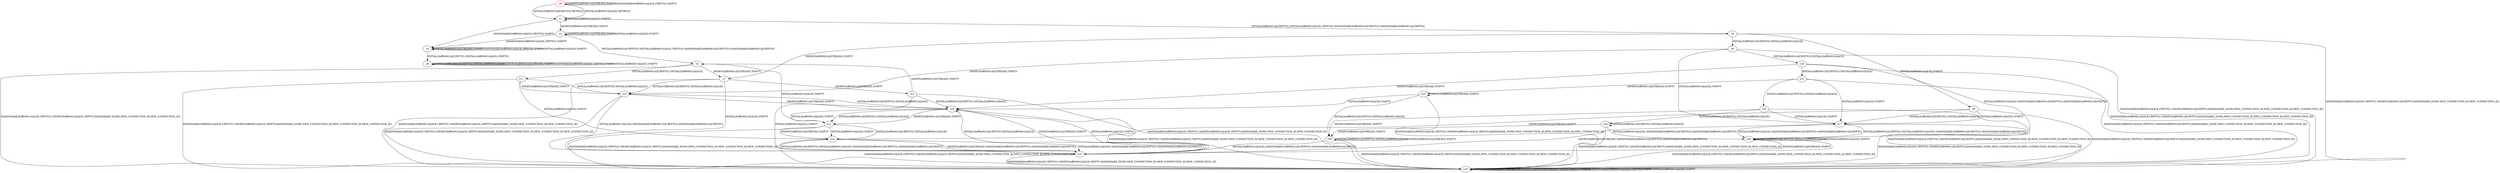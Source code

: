 digraph G {
label=""
s0 [color="red"]
s1
s2
s3
s4
s5
s6
s7
s8
s9
s10
s11
s12
s13
s14
s15
s16
s17
s18
s19
s20
s21
s22
s23
s24
s25
s0 [label="s0"];
s0 -> s1[label=<<table border="0" cellpadding="1" cellspacing="0"><tr><td>INITIAL(0xff00001d)[CRYPTO]</td><td>/</td><td>RETRY()[]</td></tr></table>>]
s0 -> s0[label=<<table border="0" cellpadding="1" cellspacing="0"><tr><td>SHORT(0xff00001d)[STREAM]</td><td>/</td><td>EMPTY</td></tr></table>>]
s0 -> s0[label=<<table border="0" cellpadding="1" cellspacing="0"><tr><td>HANDSHAKE(0xff00001d)[ACK,CRYPTO]</td><td>/</td><td>EMPTY</td></tr></table>>]
s0 -> s1[label=<<table border="0" cellpadding="1" cellspacing="0"><tr><td>INITIAL(0xff00001d)[ACK]</td><td>/</td><td>RETRY()[]</td></tr></table>>]
s1 [label="s1"];
s1 -> s4[label=<<table border="0" cellpadding="1" cellspacing="0"><tr><td>INITIAL(0xff00001d)[CRYPTO]</td><td>/</td><td>INITIAL(0xff00001d)[ACK,CRYPTO]+HANDSHAKE(0xff00001d)[CRYPTO]+HANDSHAKE(0xff00001d)[CRYPTO]</td></tr></table>>]
s1 -> s2[label=<<table border="0" cellpadding="1" cellspacing="0"><tr><td>SHORT(0xff00001d)[STREAM]</td><td>/</td><td>EMPTY</td></tr></table>>]
s1 -> s3[label=<<table border="0" cellpadding="1" cellspacing="0"><tr><td>HANDSHAKE(0xff00001d)[ACK,CRYPTO]</td><td>/</td><td>EMPTY</td></tr></table>>]
s1 -> s1[label=<<table border="0" cellpadding="1" cellspacing="0"><tr><td>INITIAL(0xff00001d)[ACK]</td><td>/</td><td>EMPTY</td></tr></table>>]
s2 [label="s2"];
s2 -> s5[label=<<table border="0" cellpadding="1" cellspacing="0"><tr><td>INITIAL(0xff00001d)[CRYPTO]</td><td>/</td><td>INITIAL(0xff00001d)[ACK,CRYPTO]+HANDSHAKE(0xff00001d)[CRYPTO]+HANDSHAKE(0xff00001d)[CRYPTO]</td></tr></table>>]
s2 -> s2[label=<<table border="0" cellpadding="1" cellspacing="0"><tr><td>SHORT(0xff00001d)[STREAM]</td><td>/</td><td>EMPTY</td></tr></table>>]
s2 -> s3[label=<<table border="0" cellpadding="1" cellspacing="0"><tr><td>HANDSHAKE(0xff00001d)[ACK,CRYPTO]</td><td>/</td><td>EMPTY</td></tr></table>>]
s2 -> s2[label=<<table border="0" cellpadding="1" cellspacing="0"><tr><td>INITIAL(0xff00001d)[ACK]</td><td>/</td><td>EMPTY</td></tr></table>>]
s3 [label="s3"];
s3 -> s6[label=<<table border="0" cellpadding="1" cellspacing="0"><tr><td>INITIAL(0xff00001d)[CRYPTO]</td><td>/</td><td>INITIAL(0xff00001d)[ACK,CRYPTO]</td></tr></table>>]
s3 -> s3[label=<<table border="0" cellpadding="1" cellspacing="0"><tr><td>SHORT(0xff00001d)[STREAM]</td><td>/</td><td>EMPTY</td></tr></table>>]
s3 -> s3[label=<<table border="0" cellpadding="1" cellspacing="0"><tr><td>HANDSHAKE(0xff00001d)[ACK,CRYPTO]</td><td>/</td><td>EMPTY</td></tr></table>>]
s3 -> s3[label=<<table border="0" cellpadding="1" cellspacing="0"><tr><td>INITIAL(0xff00001d)[ACK]</td><td>/</td><td>EMPTY</td></tr></table>>]
s4 [label="s4"];
s4 -> s9[label=<<table border="0" cellpadding="1" cellspacing="0"><tr><td>INITIAL(0xff00001d)[CRYPTO]</td><td>/</td><td>INITIAL(0xff00001d)[ACK]</td></tr></table>>]
s4 -> s7[label=<<table border="0" cellpadding="1" cellspacing="0"><tr><td>SHORT(0xff00001d)[STREAM]</td><td>/</td><td>EMPTY</td></tr></table>>]
s4 -> s10[label=<<table border="0" cellpadding="1" cellspacing="0"><tr><td>HANDSHAKE(0xff00001d)[ACK,CRYPTO]</td><td>/</td><td>SHORT(0xff00001d)[CRYPTO,HANDSHAKE_DONE,NEW_CONNECTION_ID,NEW_CONNECTION_ID]</td></tr></table>>]
s4 -> s8[label=<<table border="0" cellpadding="1" cellspacing="0"><tr><td>INITIAL(0xff00001d)[ACK]</td><td>/</td><td>EMPTY</td></tr></table>>]
s5 [label="s5"];
s5 -> s11[label=<<table border="0" cellpadding="1" cellspacing="0"><tr><td>INITIAL(0xff00001d)[CRYPTO]</td><td>/</td><td>INITIAL(0xff00001d)[ACK]</td></tr></table>>]
s5 -> s7[label=<<table border="0" cellpadding="1" cellspacing="0"><tr><td>SHORT(0xff00001d)[STREAM]</td><td>/</td><td>EMPTY</td></tr></table>>]
s5 -> s10[label=<<table border="0" cellpadding="1" cellspacing="0"><tr><td>HANDSHAKE(0xff00001d)[ACK,CRYPTO]</td><td>/</td><td>SHORT(0xff00001d)[ACK,CRYPTO,HANDSHAKE_DONE,NEW_CONNECTION_ID,NEW_CONNECTION_ID]</td></tr></table>>]
s5 -> s12[label=<<table border="0" cellpadding="1" cellspacing="0"><tr><td>INITIAL(0xff00001d)[ACK]</td><td>/</td><td>EMPTY</td></tr></table>>]
s6 [label="s6"];
s6 -> s6[label=<<table border="0" cellpadding="1" cellspacing="0"><tr><td>INITIAL(0xff00001d)[CRYPTO]</td><td>/</td><td>INITIAL(0xff00001d)[ACK]</td></tr></table>>]
s6 -> s6[label=<<table border="0" cellpadding="1" cellspacing="0"><tr><td>SHORT(0xff00001d)[STREAM]</td><td>/</td><td>EMPTY</td></tr></table>>]
s6 -> s6[label=<<table border="0" cellpadding="1" cellspacing="0"><tr><td>HANDSHAKE(0xff00001d)[ACK,CRYPTO]</td><td>/</td><td>EMPTY</td></tr></table>>]
s6 -> s6[label=<<table border="0" cellpadding="1" cellspacing="0"><tr><td>INITIAL(0xff00001d)[ACK]</td><td>/</td><td>EMPTY</td></tr></table>>]
s7 [label="s7"];
s7 -> s15[label=<<table border="0" cellpadding="1" cellspacing="0"><tr><td>INITIAL(0xff00001d)[CRYPTO]</td><td>/</td><td>INITIAL(0xff00001d)[ACK]</td></tr></table>>]
s7 -> s13[label=<<table border="0" cellpadding="1" cellspacing="0"><tr><td>SHORT(0xff00001d)[STREAM]</td><td>/</td><td>EMPTY</td></tr></table>>]
s7 -> s10[label=<<table border="0" cellpadding="1" cellspacing="0"><tr><td>HANDSHAKE(0xff00001d)[ACK,CRYPTO]</td><td>/</td><td>SHORT(0xff00001d)[ACK,CRYPTO,HANDSHAKE_DONE,NEW_CONNECTION_ID,NEW_CONNECTION_ID]</td></tr></table>>]
s7 -> s14[label=<<table border="0" cellpadding="1" cellspacing="0"><tr><td>INITIAL(0xff00001d)[ACK]</td><td>/</td><td>EMPTY</td></tr></table>>]
s8 [label="s8"];
s8 -> s17[label=<<table border="0" cellpadding="1" cellspacing="0"><tr><td>INITIAL(0xff00001d)[CRYPTO]</td><td>/</td><td>INITIAL(0xff00001d)[ACK]</td></tr></table>>]
s8 -> s16[label=<<table border="0" cellpadding="1" cellspacing="0"><tr><td>SHORT(0xff00001d)[STREAM]</td><td>/</td><td>EMPTY</td></tr></table>>]
s8 -> s10[label=<<table border="0" cellpadding="1" cellspacing="0"><tr><td>HANDSHAKE(0xff00001d)[ACK,CRYPTO]</td><td>/</td><td>SHORT(0xff00001d)[CRYPTO,HANDSHAKE_DONE,NEW_CONNECTION_ID,NEW_CONNECTION_ID,NEW_CONNECTION_ID]</td></tr></table>>]
s8 -> s17[label=<<table border="0" cellpadding="1" cellspacing="0"><tr><td>INITIAL(0xff00001d)[ACK]</td><td>/</td><td>EMPTY</td></tr></table>>]
s9 [label="s9"];
s9 -> s18[label=<<table border="0" cellpadding="1" cellspacing="0"><tr><td>INITIAL(0xff00001d)[CRYPTO]</td><td>/</td><td>INITIAL(0xff00001d)[ACK]</td></tr></table>>]
s9 -> s15[label=<<table border="0" cellpadding="1" cellspacing="0"><tr><td>SHORT(0xff00001d)[STREAM]</td><td>/</td><td>EMPTY</td></tr></table>>]
s9 -> s10[label=<<table border="0" cellpadding="1" cellspacing="0"><tr><td>HANDSHAKE(0xff00001d)[ACK,CRYPTO]</td><td>/</td><td>SHORT(0xff00001d)[CRYPTO,HANDSHAKE_DONE,NEW_CONNECTION_ID,NEW_CONNECTION_ID,NEW_CONNECTION_ID]</td></tr></table>>]
s9 -> s17[label=<<table border="0" cellpadding="1" cellspacing="0"><tr><td>INITIAL(0xff00001d)[ACK]</td><td>/</td><td>EMPTY</td></tr></table>>]
s10 [label="s10"];
s10 -> s10[label=<<table border="0" cellpadding="1" cellspacing="0"><tr><td>INITIAL(0xff00001d)[CRYPTO]</td><td>/</td><td>EMPTY</td></tr></table>>]
s10 -> s10[label=<<table border="0" cellpadding="1" cellspacing="0"><tr><td>SHORT(0xff00001d)[STREAM]</td><td>/</td><td>SHORT(0xff00001d)[ACK]</td></tr></table>>]
s10 -> s10[label=<<table border="0" cellpadding="1" cellspacing="0"><tr><td>HANDSHAKE(0xff00001d)[ACK,CRYPTO]</td><td>/</td><td>EMPTY</td></tr></table>>]
s10 -> s10[label=<<table border="0" cellpadding="1" cellspacing="0"><tr><td>INITIAL(0xff00001d)[ACK]</td><td>/</td><td>EMPTY</td></tr></table>>]
s11 [label="s11"];
s11 -> s15[label=<<table border="0" cellpadding="1" cellspacing="0"><tr><td>INITIAL(0xff00001d)[CRYPTO]</td><td>/</td><td>INITIAL(0xff00001d)[ACK]</td></tr></table>>]
s11 -> s15[label=<<table border="0" cellpadding="1" cellspacing="0"><tr><td>SHORT(0xff00001d)[STREAM]</td><td>/</td><td>EMPTY</td></tr></table>>]
s11 -> s10[label=<<table border="0" cellpadding="1" cellspacing="0"><tr><td>HANDSHAKE(0xff00001d)[ACK,CRYPTO]</td><td>/</td><td>SHORT(0xff00001d)[ACK,CRYPTO,HANDSHAKE_DONE,NEW_CONNECTION_ID,NEW_CONNECTION_ID,NEW_CONNECTION_ID]</td></tr></table>>]
s11 -> s16[label=<<table border="0" cellpadding="1" cellspacing="0"><tr><td>INITIAL(0xff00001d)[ACK]</td><td>/</td><td>EMPTY</td></tr></table>>]
s12 [label="s12"];
s12 -> s16[label=<<table border="0" cellpadding="1" cellspacing="0"><tr><td>INITIAL(0xff00001d)[CRYPTO]</td><td>/</td><td>INITIAL(0xff00001d)[ACK]</td></tr></table>>]
s12 -> s16[label=<<table border="0" cellpadding="1" cellspacing="0"><tr><td>SHORT(0xff00001d)[STREAM]</td><td>/</td><td>EMPTY</td></tr></table>>]
s12 -> s10[label=<<table border="0" cellpadding="1" cellspacing="0"><tr><td>HANDSHAKE(0xff00001d)[ACK,CRYPTO]</td><td>/</td><td>SHORT(0xff00001d)[ACK,CRYPTO,HANDSHAKE_DONE,NEW_CONNECTION_ID,NEW_CONNECTION_ID,NEW_CONNECTION_ID]</td></tr></table>>]
s12 -> s16[label=<<table border="0" cellpadding="1" cellspacing="0"><tr><td>INITIAL(0xff00001d)[ACK]</td><td>/</td><td>EMPTY</td></tr></table>>]
s13 [label="s13"];
s13 -> s19[label=<<table border="0" cellpadding="1" cellspacing="0"><tr><td>INITIAL(0xff00001d)[CRYPTO]</td><td>/</td><td>INITIAL(0xff00001d)[ACK]</td></tr></table>>]
s13 -> s5[label=<<table border="0" cellpadding="1" cellspacing="0"><tr><td>SHORT(0xff00001d)[STREAM]</td><td>/</td><td>EMPTY</td></tr></table>>]
s13 -> s10[label=<<table border="0" cellpadding="1" cellspacing="0"><tr><td>HANDSHAKE(0xff00001d)[ACK,CRYPTO]</td><td>/</td><td>SHORT(0xff00001d)[ACK,CRYPTO,HANDSHAKE_DONE,NEW_CONNECTION_ID,NEW_CONNECTION_ID]</td></tr></table>>]
s13 -> s14[label=<<table border="0" cellpadding="1" cellspacing="0"><tr><td>INITIAL(0xff00001d)[ACK]</td><td>/</td><td>EMPTY</td></tr></table>>]
s14 [label="s14"];
s14 -> s19[label=<<table border="0" cellpadding="1" cellspacing="0"><tr><td>INITIAL(0xff00001d)[CRYPTO]</td><td>/</td><td>INITIAL(0xff00001d)[ACK]</td></tr></table>>]
s14 -> s19[label=<<table border="0" cellpadding="1" cellspacing="0"><tr><td>SHORT(0xff00001d)[STREAM]</td><td>/</td><td>EMPTY</td></tr></table>>]
s14 -> s10[label=<<table border="0" cellpadding="1" cellspacing="0"><tr><td>HANDSHAKE(0xff00001d)[ACK,CRYPTO]</td><td>/</td><td>SHORT(0xff00001d)[ACK,CRYPTO,HANDSHAKE_DONE,NEW_CONNECTION_ID,NEW_CONNECTION_ID,NEW_CONNECTION_ID]</td></tr></table>>]
s14 -> s19[label=<<table border="0" cellpadding="1" cellspacing="0"><tr><td>INITIAL(0xff00001d)[ACK]</td><td>/</td><td>EMPTY</td></tr></table>>]
s15 [label="s15"];
s15 -> s19[label=<<table border="0" cellpadding="1" cellspacing="0"><tr><td>INITIAL(0xff00001d)[CRYPTO]</td><td>/</td><td>INITIAL(0xff00001d)[ACK]</td></tr></table>>]
s15 -> s19[label=<<table border="0" cellpadding="1" cellspacing="0"><tr><td>SHORT(0xff00001d)[STREAM]</td><td>/</td><td>EMPTY</td></tr></table>>]
s15 -> s10[label=<<table border="0" cellpadding="1" cellspacing="0"><tr><td>HANDSHAKE(0xff00001d)[ACK,CRYPTO]</td><td>/</td><td>SHORT(0xff00001d)[ACK,CRYPTO,HANDSHAKE_DONE,NEW_CONNECTION_ID,NEW_CONNECTION_ID,NEW_CONNECTION_ID]</td></tr></table>>]
s15 -> s14[label=<<table border="0" cellpadding="1" cellspacing="0"><tr><td>INITIAL(0xff00001d)[ACK]</td><td>/</td><td>HANDSHAKE(0xff00001d)[CRYPTO]+HANDSHAKE(0xff00001d)[CRYPTO]</td></tr></table>>]
s16 [label="s16"];
s16 -> s14[label=<<table border="0" cellpadding="1" cellspacing="0"><tr><td>INITIAL(0xff00001d)[CRYPTO]</td><td>/</td><td>INITIAL(0xff00001d)[ACK]+HANDSHAKE(0xff00001d)[CRYPTO]+HANDSHAKE(0xff00001d)[CRYPTO]</td></tr></table>>]
s16 -> s14[label=<<table border="0" cellpadding="1" cellspacing="0"><tr><td>SHORT(0xff00001d)[STREAM]</td><td>/</td><td>HANDSHAKE(0xff00001d)[CRYPTO]+HANDSHAKE(0xff00001d)[CRYPTO]</td></tr></table>>]
s16 -> s10[label=<<table border="0" cellpadding="1" cellspacing="0"><tr><td>HANDSHAKE(0xff00001d)[ACK,CRYPTO]</td><td>/</td><td>SHORT(0xff00001d)[ACK,CRYPTO,HANDSHAKE_DONE,NEW_CONNECTION_ID,NEW_CONNECTION_ID,NEW_CONNECTION_ID]</td></tr></table>>]
s16 -> s14[label=<<table border="0" cellpadding="1" cellspacing="0"><tr><td>INITIAL(0xff00001d)[ACK]</td><td>/</td><td>HANDSHAKE(0xff00001d)[CRYPTO]+HANDSHAKE(0xff00001d)[CRYPTO]</td></tr></table>>]
s17 [label="s17"];
s17 -> s20[label=<<table border="0" cellpadding="1" cellspacing="0"><tr><td>INITIAL(0xff00001d)[CRYPTO]</td><td>/</td><td>INITIAL(0xff00001d)[ACK]+HANDSHAKE(0xff00001d)[CRYPTO]+HANDSHAKE(0xff00001d)[CRYPTO]</td></tr></table>>]
s17 -> s14[label=<<table border="0" cellpadding="1" cellspacing="0"><tr><td>SHORT(0xff00001d)[STREAM]</td><td>/</td><td>HANDSHAKE(0xff00001d)[CRYPTO]+HANDSHAKE(0xff00001d)[CRYPTO]</td></tr></table>>]
s17 -> s10[label=<<table border="0" cellpadding="1" cellspacing="0"><tr><td>HANDSHAKE(0xff00001d)[ACK,CRYPTO]</td><td>/</td><td>SHORT(0xff00001d)[CRYPTO,HANDSHAKE_DONE,NEW_CONNECTION_ID,NEW_CONNECTION_ID,NEW_CONNECTION_ID]</td></tr></table>>]
s17 -> s20[label=<<table border="0" cellpadding="1" cellspacing="0"><tr><td>INITIAL(0xff00001d)[ACK]</td><td>/</td><td>HANDSHAKE(0xff00001d)[CRYPTO]+HANDSHAKE(0xff00001d)[CRYPTO]</td></tr></table>>]
s18 [label="s18"];
s18 -> s21[label=<<table border="0" cellpadding="1" cellspacing="0"><tr><td>INITIAL(0xff00001d)[CRYPTO]</td><td>/</td><td>INITIAL(0xff00001d)[ACK]</td></tr></table>>]
s18 -> s19[label=<<table border="0" cellpadding="1" cellspacing="0"><tr><td>SHORT(0xff00001d)[STREAM]</td><td>/</td><td>EMPTY</td></tr></table>>]
s18 -> s10[label=<<table border="0" cellpadding="1" cellspacing="0"><tr><td>HANDSHAKE(0xff00001d)[ACK,CRYPTO]</td><td>/</td><td>SHORT(0xff00001d)[CRYPTO,HANDSHAKE_DONE,NEW_CONNECTION_ID,NEW_CONNECTION_ID,NEW_CONNECTION_ID]</td></tr></table>>]
s18 -> s20[label=<<table border="0" cellpadding="1" cellspacing="0"><tr><td>INITIAL(0xff00001d)[ACK]</td><td>/</td><td>HANDSHAKE(0xff00001d)[CRYPTO]+HANDSHAKE(0xff00001d)[CRYPTO]</td></tr></table>>]
s19 [label="s19"];
s19 -> s12[label=<<table border="0" cellpadding="1" cellspacing="0"><tr><td>INITIAL(0xff00001d)[CRYPTO]</td><td>/</td><td>INITIAL(0xff00001d)[ACK]</td></tr></table>>]
s19 -> s12[label=<<table border="0" cellpadding="1" cellspacing="0"><tr><td>SHORT(0xff00001d)[STREAM]</td><td>/</td><td>EMPTY</td></tr></table>>]
s19 -> s10[label=<<table border="0" cellpadding="1" cellspacing="0"><tr><td>HANDSHAKE(0xff00001d)[ACK,CRYPTO]</td><td>/</td><td>SHORT(0xff00001d)[ACK,CRYPTO,HANDSHAKE_DONE,NEW_CONNECTION_ID,NEW_CONNECTION_ID,NEW_CONNECTION_ID]</td></tr></table>>]
s19 -> s12[label=<<table border="0" cellpadding="1" cellspacing="0"><tr><td>INITIAL(0xff00001d)[ACK]</td><td>/</td><td>EMPTY</td></tr></table>>]
s20 [label="s20"];
s20 -> s20[label=<<table border="0" cellpadding="1" cellspacing="0"><tr><td>INITIAL(0xff00001d)[CRYPTO]</td><td>/</td><td>INITIAL(0xff00001d)[ACK]</td></tr></table>>]
s20 -> s14[label=<<table border="0" cellpadding="1" cellspacing="0"><tr><td>SHORT(0xff00001d)[STREAM]</td><td>/</td><td>EMPTY</td></tr></table>>]
s20 -> s10[label=<<table border="0" cellpadding="1" cellspacing="0"><tr><td>HANDSHAKE(0xff00001d)[ACK,CRYPTO]</td><td>/</td><td>SHORT(0xff00001d)[CRYPTO,HANDSHAKE_DONE,NEW_CONNECTION_ID,NEW_CONNECTION_ID,NEW_CONNECTION_ID]</td></tr></table>>]
s20 -> s20[label=<<table border="0" cellpadding="1" cellspacing="0"><tr><td>INITIAL(0xff00001d)[ACK]</td><td>/</td><td>EMPTY</td></tr></table>>]
s21 [label="s21"];
s21 -> s22[label=<<table border="0" cellpadding="1" cellspacing="0"><tr><td>INITIAL(0xff00001d)[CRYPTO]</td><td>/</td><td>INITIAL(0xff00001d)[ACK]</td></tr></table>>]
s21 -> s23[label=<<table border="0" cellpadding="1" cellspacing="0"><tr><td>SHORT(0xff00001d)[STREAM]</td><td>/</td><td>EMPTY</td></tr></table>>]
s21 -> s10[label=<<table border="0" cellpadding="1" cellspacing="0"><tr><td>HANDSHAKE(0xff00001d)[ACK,CRYPTO]</td><td>/</td><td>SHORT(0xff00001d)[CRYPTO,HANDSHAKE_DONE,NEW_CONNECTION_ID,NEW_CONNECTION_ID,NEW_CONNECTION_ID]</td></tr></table>>]
s21 -> s17[label=<<table border="0" cellpadding="1" cellspacing="0"><tr><td>INITIAL(0xff00001d)[ACK]</td><td>/</td><td>EMPTY</td></tr></table>>]
s22 [label="s22"];
s22 -> s24[label=<<table border="0" cellpadding="1" cellspacing="0"><tr><td>INITIAL(0xff00001d)[CRYPTO]</td><td>/</td><td>INITIAL(0xff00001d)[ACK]</td></tr></table>>]
s22 -> s25[label=<<table border="0" cellpadding="1" cellspacing="0"><tr><td>SHORT(0xff00001d)[STREAM]</td><td>/</td><td>EMPTY</td></tr></table>>]
s22 -> s10[label=<<table border="0" cellpadding="1" cellspacing="0"><tr><td>HANDSHAKE(0xff00001d)[ACK,CRYPTO]</td><td>/</td><td>SHORT(0xff00001d)[CRYPTO,HANDSHAKE_DONE,NEW_CONNECTION_ID,NEW_CONNECTION_ID,NEW_CONNECTION_ID]</td></tr></table>>]
s22 -> s17[label=<<table border="0" cellpadding="1" cellspacing="0"><tr><td>INITIAL(0xff00001d)[ACK]</td><td>/</td><td>EMPTY</td></tr></table>>]
s23 [label="s23"];
s23 -> s25[label=<<table border="0" cellpadding="1" cellspacing="0"><tr><td>INITIAL(0xff00001d)[CRYPTO]</td><td>/</td><td>INITIAL(0xff00001d)[ACK]</td></tr></table>>]
s23 -> s23[label=<<table border="0" cellpadding="1" cellspacing="0"><tr><td>SHORT(0xff00001d)[STREAM]</td><td>/</td><td>EMPTY</td></tr></table>>]
s23 -> s10[label=<<table border="0" cellpadding="1" cellspacing="0"><tr><td>HANDSHAKE(0xff00001d)[ACK,CRYPTO]</td><td>/</td><td>SHORT(0xff00001d)[ACK,CRYPTO,HANDSHAKE_DONE,NEW_CONNECTION_ID,NEW_CONNECTION_ID,NEW_CONNECTION_ID]</td></tr></table>>]
s23 -> s19[label=<<table border="0" cellpadding="1" cellspacing="0"><tr><td>INITIAL(0xff00001d)[ACK]</td><td>/</td><td>EMPTY</td></tr></table>>]
s24 [label="s24"];
s24 -> s24[label=<<table border="0" cellpadding="1" cellspacing="0"><tr><td>INITIAL(0xff00001d)[CRYPTO]</td><td>/</td><td>INITIAL(0xff00001d)[ACK]</td></tr></table>>]
s24 -> s25[label=<<table border="0" cellpadding="1" cellspacing="0"><tr><td>SHORT(0xff00001d)[STREAM]</td><td>/</td><td>EMPTY</td></tr></table>>]
s24 -> s10[label=<<table border="0" cellpadding="1" cellspacing="0"><tr><td>HANDSHAKE(0xff00001d)[ACK,CRYPTO]</td><td>/</td><td>SHORT(0xff00001d)[CRYPTO,HANDSHAKE_DONE,NEW_CONNECTION_ID,NEW_CONNECTION_ID,NEW_CONNECTION_ID]</td></tr></table>>]
s24 -> s20[label=<<table border="0" cellpadding="1" cellspacing="0"><tr><td>INITIAL(0xff00001d)[ACK]</td><td>/</td><td>HANDSHAKE(0xff00001d)[CRYPTO]+HANDSHAKE(0xff00001d)[CRYPTO]</td></tr></table>>]
s25 [label="s25"];
s25 -> s25[label=<<table border="0" cellpadding="1" cellspacing="0"><tr><td>INITIAL(0xff00001d)[CRYPTO]</td><td>/</td><td>INITIAL(0xff00001d)[ACK]</td></tr></table>>]
s25 -> s25[label=<<table border="0" cellpadding="1" cellspacing="0"><tr><td>SHORT(0xff00001d)[STREAM]</td><td>/</td><td>EMPTY</td></tr></table>>]
s25 -> s10[label=<<table border="0" cellpadding="1" cellspacing="0"><tr><td>HANDSHAKE(0xff00001d)[ACK,CRYPTO]</td><td>/</td><td>SHORT(0xff00001d)[ACK,CRYPTO,HANDSHAKE_DONE,NEW_CONNECTION_ID,NEW_CONNECTION_ID,NEW_CONNECTION_ID]</td></tr></table>>]
s25 -> s14[label=<<table border="0" cellpadding="1" cellspacing="0"><tr><td>INITIAL(0xff00001d)[ACK]</td><td>/</td><td>HANDSHAKE(0xff00001d)[CRYPTO]+HANDSHAKE(0xff00001d)[CRYPTO]</td></tr></table>>]
}

